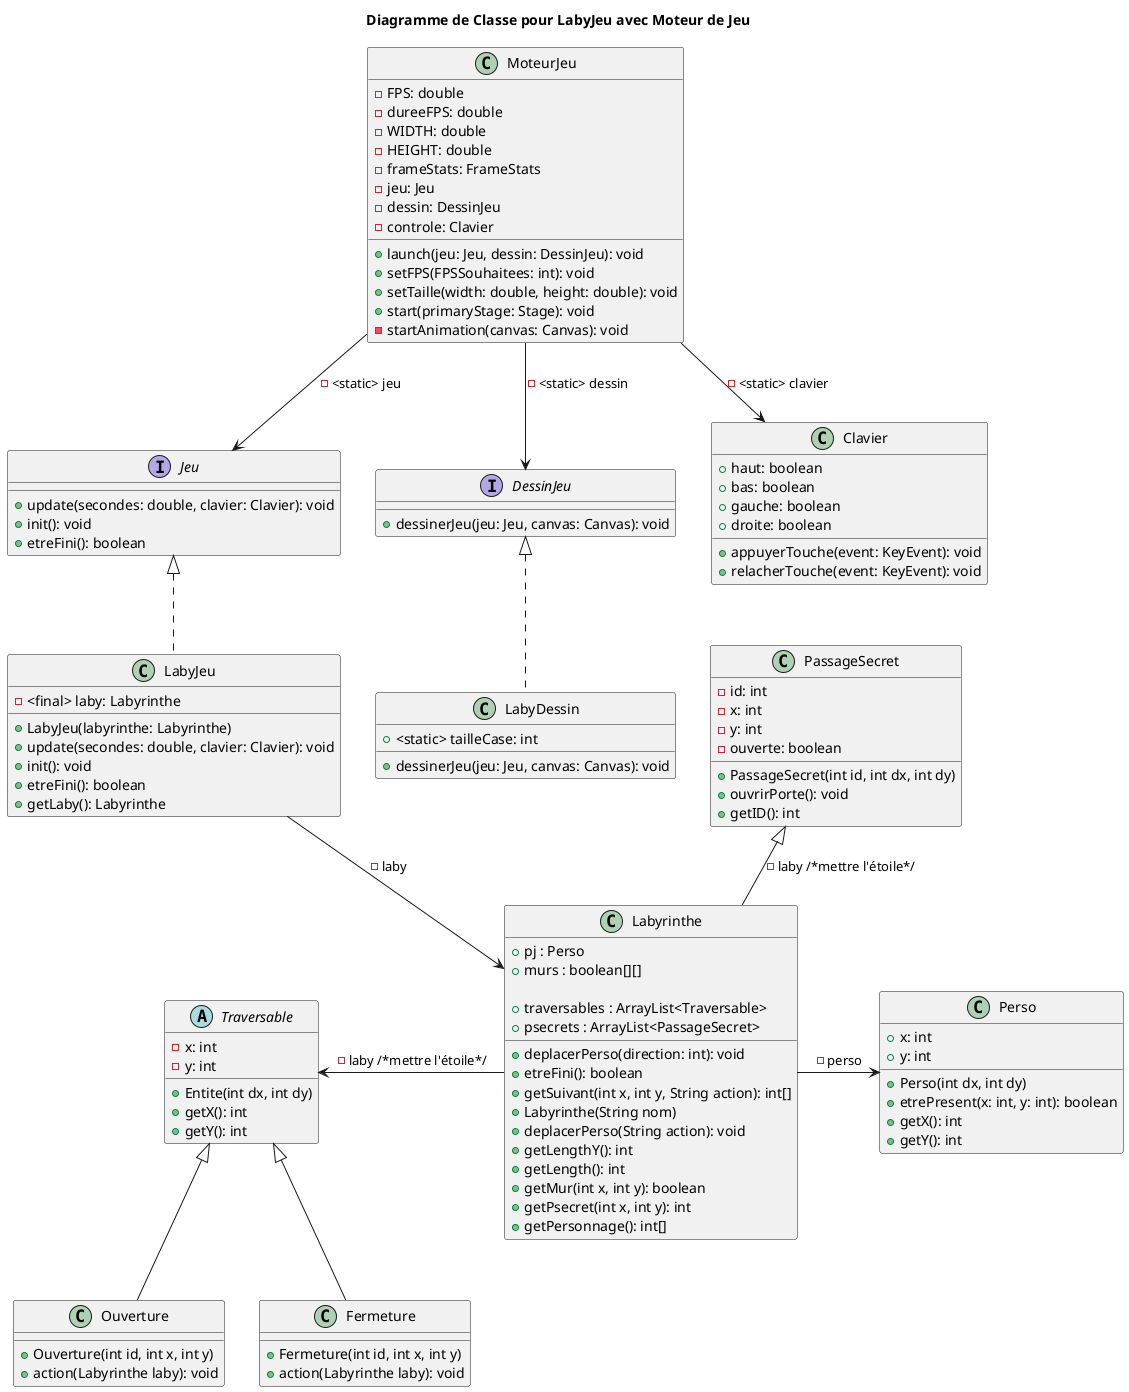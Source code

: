 @startuml
title Diagramme de Classe pour LabyJeu avec Moteur de Jeu

interface Jeu {
    +update(secondes: double, clavier: Clavier): void
    +init(): void
    +etreFini(): boolean
}

interface DessinJeu {
    +dessinerJeu(jeu: Jeu, canvas: Canvas): void
}

class LabyJeu {
    - <final> laby: Labyrinthe

    +LabyJeu(labyrinthe: Labyrinthe)
    +update(secondes: double, clavier: Clavier): void
    +init(): void
    +etreFini(): boolean
    +getLaby(): Labyrinthe
}

class LabyDessin {
    +<static> tailleCase: int
    +dessinerJeu(jeu: Jeu, canvas: Canvas): void
}

class Labyrinthe {
'    + <static final> MUR = 'X' : String
'    + <static final> PJ = 'P' : String
'    + <static final> VIDE = '.' : String
'    + <static final> OUVERTURE = 'O' : String
'    + <static final> FERMETURE = 'F' : String
'    + <static final> PSECRET = 'H' : String
'
'    + <static final> HAUT = 'Haut' : String
'    + <static final> BAS = 'Bas' : String
'    + <static final> GAUCHE = 'Gauche' : String
'    + <static final> DROITE = 'Droite' : String

    +pj : Perso
    +murs : boolean[][]

    +traversables : ArrayList<Traversable>
    +psecrets : ArrayList<PassageSecret>

    +deplacerPerso(direction: int): void
    +etreFini(): boolean
    +getSuivant(int x, int y, String action): int[]
    +Labyrinthe(String nom)
    +deplacerPerso(String action): void
    +getLengthY(): int
    +getLength(): int
    +getMur(int x, int y): boolean
    +getPsecret(int x, int y): int
    +getPersonnage(): int[]
}

class Clavier {
    +haut: boolean
    +bas: boolean
    +gauche: boolean
    +droite: boolean
    +appuyerTouche(event: KeyEvent): void
    +relacherTouche(event: KeyEvent): void
}

class MoteurJeu {
    -FPS: double
    -dureeFPS: double
    -WIDTH: double
    -HEIGHT: double
    -frameStats: FrameStats
    -jeu: Jeu
    -dessin: DessinJeu
    -controle: Clavier
    +launch(jeu: Jeu, dessin: DessinJeu): void
    +setFPS(FPSSouhaitees: int): void
    +setTaille(width: double, height: double): void
    +start(primaryStage: Stage): void
    -startAnimation(canvas: Canvas): void
}

class Perso {
    +x: int
    +y: int
    +Perso(int dx, int dy)
    +etrePresent(x: int, y: int): boolean
    +getX(): int
    +getY(): int
}

abstract class Traversable {
    -x: int
    -y: int
    +Entite(int dx, int dy)
    +getX(): int
    +getY(): int
}

class PassageSecret{
    -id: int
    -x: int
    -y: int
    -ouverte: boolean
    +PassageSecret(int id, int dx, int dy)
    +ouvrirPorte(): void
    +getID(): int
}

class Ouverture{
    +Ouverture(int id, int x, int y)
    +action(Labyrinthe laby): void
}

class Fermeture{
    +Fermeture(int id, int x, int y)
    +action(Labyrinthe laby): void
}

Jeu <|.. LabyJeu
LabyJeu --> Labyrinthe : -laby
MoteurJeu --> Jeu : -<static> jeu
MoteurJeu --> DessinJeu : -<static> dessin
MoteurJeu --> Clavier : -<static> clavier
DessinJeu <|.. LabyDessin
Labyrinthe -> Perso : -perso
PassageSecret <|-- Labyrinthe : -laby /*mettre l'étoile*/
Traversable <- Labyrinthe : -laby /*mettre l'étoile*/
 Traversable <|-- Ouverture
 Traversable <|-- Fermeture


@enduml
